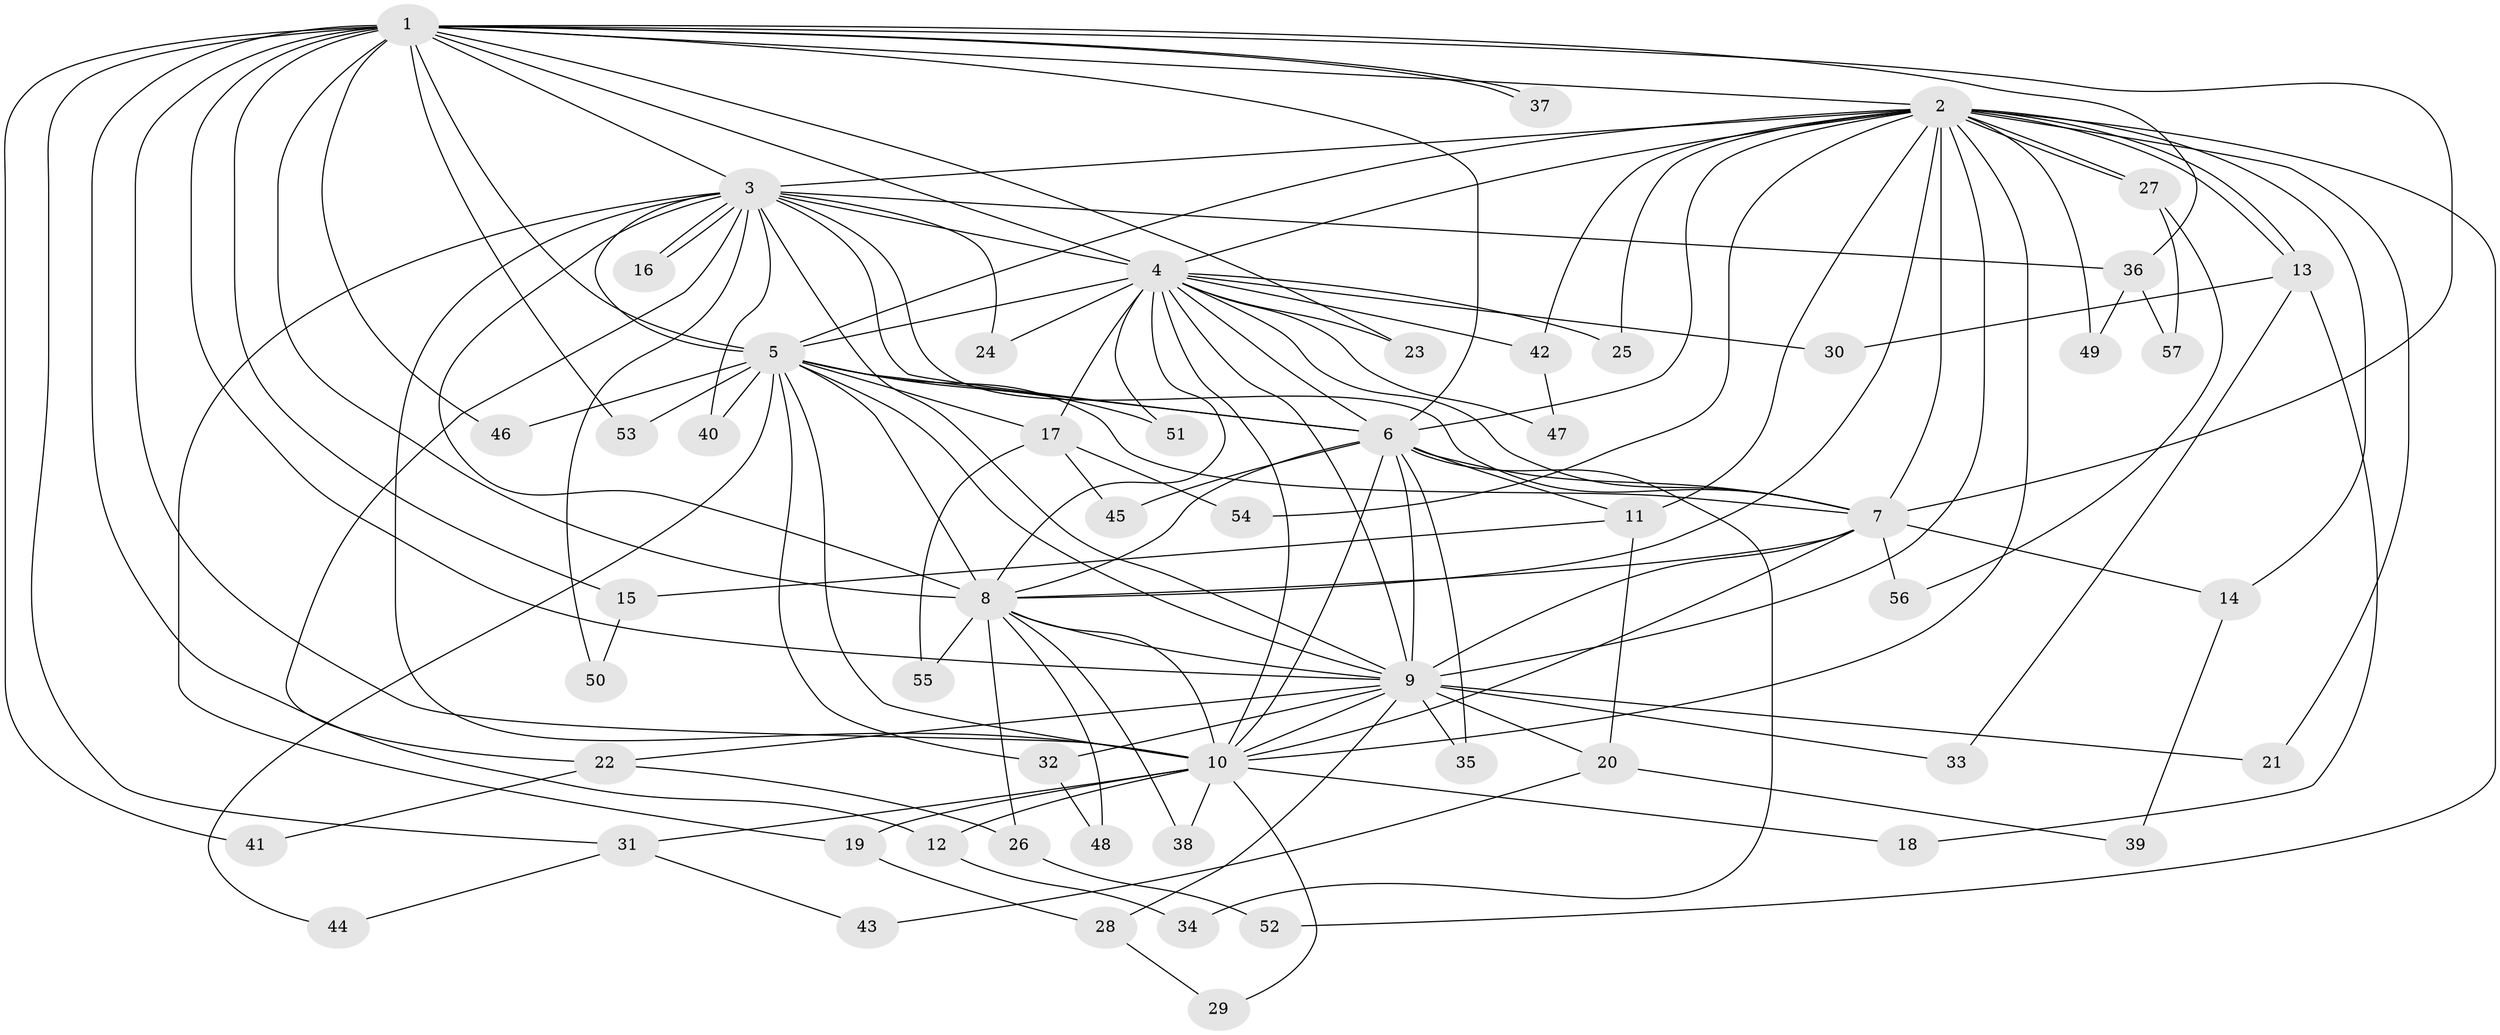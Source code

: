 // coarse degree distribution, {13: 0.043478260869565216, 12: 0.13043478260869565, 7: 0.043478260869565216, 11: 0.08695652173913043, 5: 0.17391304347826086, 3: 0.08695652173913043, 6: 0.043478260869565216, 1: 0.08695652173913043, 4: 0.21739130434782608, 2: 0.08695652173913043}
// Generated by graph-tools (version 1.1) at 2025/49/03/04/25 22:49:35]
// undirected, 57 vertices, 139 edges
graph export_dot {
  node [color=gray90,style=filled];
  1;
  2;
  3;
  4;
  5;
  6;
  7;
  8;
  9;
  10;
  11;
  12;
  13;
  14;
  15;
  16;
  17;
  18;
  19;
  20;
  21;
  22;
  23;
  24;
  25;
  26;
  27;
  28;
  29;
  30;
  31;
  32;
  33;
  34;
  35;
  36;
  37;
  38;
  39;
  40;
  41;
  42;
  43;
  44;
  45;
  46;
  47;
  48;
  49;
  50;
  51;
  52;
  53;
  54;
  55;
  56;
  57;
  1 -- 2;
  1 -- 3;
  1 -- 4;
  1 -- 5;
  1 -- 6;
  1 -- 7;
  1 -- 8;
  1 -- 9;
  1 -- 10;
  1 -- 12;
  1 -- 15;
  1 -- 23;
  1 -- 31;
  1 -- 36;
  1 -- 37;
  1 -- 37;
  1 -- 41;
  1 -- 46;
  1 -- 53;
  2 -- 3;
  2 -- 4;
  2 -- 5;
  2 -- 6;
  2 -- 7;
  2 -- 8;
  2 -- 9;
  2 -- 10;
  2 -- 11;
  2 -- 13;
  2 -- 13;
  2 -- 14;
  2 -- 21;
  2 -- 25;
  2 -- 27;
  2 -- 27;
  2 -- 42;
  2 -- 49;
  2 -- 52;
  2 -- 54;
  3 -- 4;
  3 -- 5;
  3 -- 6;
  3 -- 7;
  3 -- 8;
  3 -- 9;
  3 -- 10;
  3 -- 16;
  3 -- 16;
  3 -- 19;
  3 -- 22;
  3 -- 24;
  3 -- 36;
  3 -- 40;
  3 -- 50;
  4 -- 5;
  4 -- 6;
  4 -- 7;
  4 -- 8;
  4 -- 9;
  4 -- 10;
  4 -- 17;
  4 -- 23;
  4 -- 24;
  4 -- 25;
  4 -- 30;
  4 -- 42;
  4 -- 47;
  4 -- 51;
  5 -- 6;
  5 -- 7;
  5 -- 8;
  5 -- 9;
  5 -- 10;
  5 -- 17;
  5 -- 32;
  5 -- 40;
  5 -- 44;
  5 -- 46;
  5 -- 51;
  5 -- 53;
  6 -- 7;
  6 -- 8;
  6 -- 9;
  6 -- 10;
  6 -- 11;
  6 -- 34;
  6 -- 35;
  6 -- 45;
  7 -- 8;
  7 -- 9;
  7 -- 10;
  7 -- 14;
  7 -- 56;
  8 -- 9;
  8 -- 10;
  8 -- 26;
  8 -- 38;
  8 -- 48;
  8 -- 55;
  9 -- 10;
  9 -- 20;
  9 -- 21;
  9 -- 22;
  9 -- 28;
  9 -- 32;
  9 -- 33;
  9 -- 35;
  10 -- 12;
  10 -- 18;
  10 -- 19;
  10 -- 29;
  10 -- 31;
  10 -- 38;
  11 -- 15;
  11 -- 20;
  12 -- 34;
  13 -- 18;
  13 -- 30;
  13 -- 33;
  14 -- 39;
  15 -- 50;
  17 -- 45;
  17 -- 54;
  17 -- 55;
  19 -- 28;
  20 -- 39;
  20 -- 43;
  22 -- 26;
  22 -- 41;
  26 -- 52;
  27 -- 56;
  27 -- 57;
  28 -- 29;
  31 -- 43;
  31 -- 44;
  32 -- 48;
  36 -- 49;
  36 -- 57;
  42 -- 47;
}
